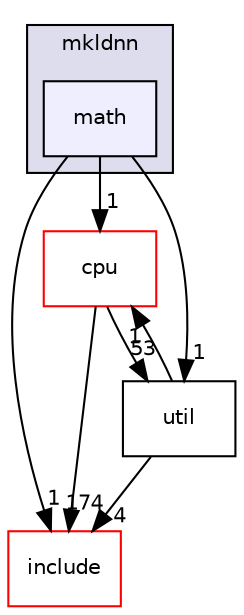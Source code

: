 digraph "onnxruntime/onnxruntime/core/providers/mkldnn/math" {
  compound=true
  node [ fontsize="10", fontname="Helvetica"];
  edge [ labelfontsize="10", labelfontname="Helvetica"];
  subgraph clusterdir_cd77e0c1e1b09b4d235caafb6b4888c2 {
    graph [ bgcolor="#ddddee", pencolor="black", label="mkldnn" fontname="Helvetica", fontsize="10", URL="dir_cd77e0c1e1b09b4d235caafb6b4888c2.html"]
  dir_b17334f9f369357066072436919f5f8a [shape=box, label="math", style="filled", fillcolor="#eeeeff", pencolor="black", URL="dir_b17334f9f369357066072436919f5f8a.html"];
  }
  dir_f44f875884e6b767c5658db22ccaab42 [shape=box label="include" fillcolor="white" style="filled" color="red" URL="dir_f44f875884e6b767c5658db22ccaab42.html"];
  dir_3683cb2698e6daed4ebbd4c1d451f237 [shape=box label="cpu" fillcolor="white" style="filled" color="red" URL="dir_3683cb2698e6daed4ebbd4c1d451f237.html"];
  dir_5d2c02da9f4b6260dad551789979fe21 [shape=box label="util" URL="dir_5d2c02da9f4b6260dad551789979fe21.html"];
  dir_3683cb2698e6daed4ebbd4c1d451f237->dir_f44f875884e6b767c5658db22ccaab42 [headlabel="174", labeldistance=1.5 headhref="dir_000033_000008.html"];
  dir_3683cb2698e6daed4ebbd4c1d451f237->dir_5d2c02da9f4b6260dad551789979fe21 [headlabel="53", labeldistance=1.5 headhref="dir_000033_000065.html"];
  dir_5d2c02da9f4b6260dad551789979fe21->dir_f44f875884e6b767c5658db22ccaab42 [headlabel="4", labeldistance=1.5 headhref="dir_000065_000008.html"];
  dir_5d2c02da9f4b6260dad551789979fe21->dir_3683cb2698e6daed4ebbd4c1d451f237 [headlabel="1", labeldistance=1.5 headhref="dir_000065_000033.html"];
  dir_b17334f9f369357066072436919f5f8a->dir_f44f875884e6b767c5658db22ccaab42 [headlabel="1", labeldistance=1.5 headhref="dir_000053_000008.html"];
  dir_b17334f9f369357066072436919f5f8a->dir_3683cb2698e6daed4ebbd4c1d451f237 [headlabel="1", labeldistance=1.5 headhref="dir_000053_000033.html"];
  dir_b17334f9f369357066072436919f5f8a->dir_5d2c02da9f4b6260dad551789979fe21 [headlabel="1", labeldistance=1.5 headhref="dir_000053_000065.html"];
}
